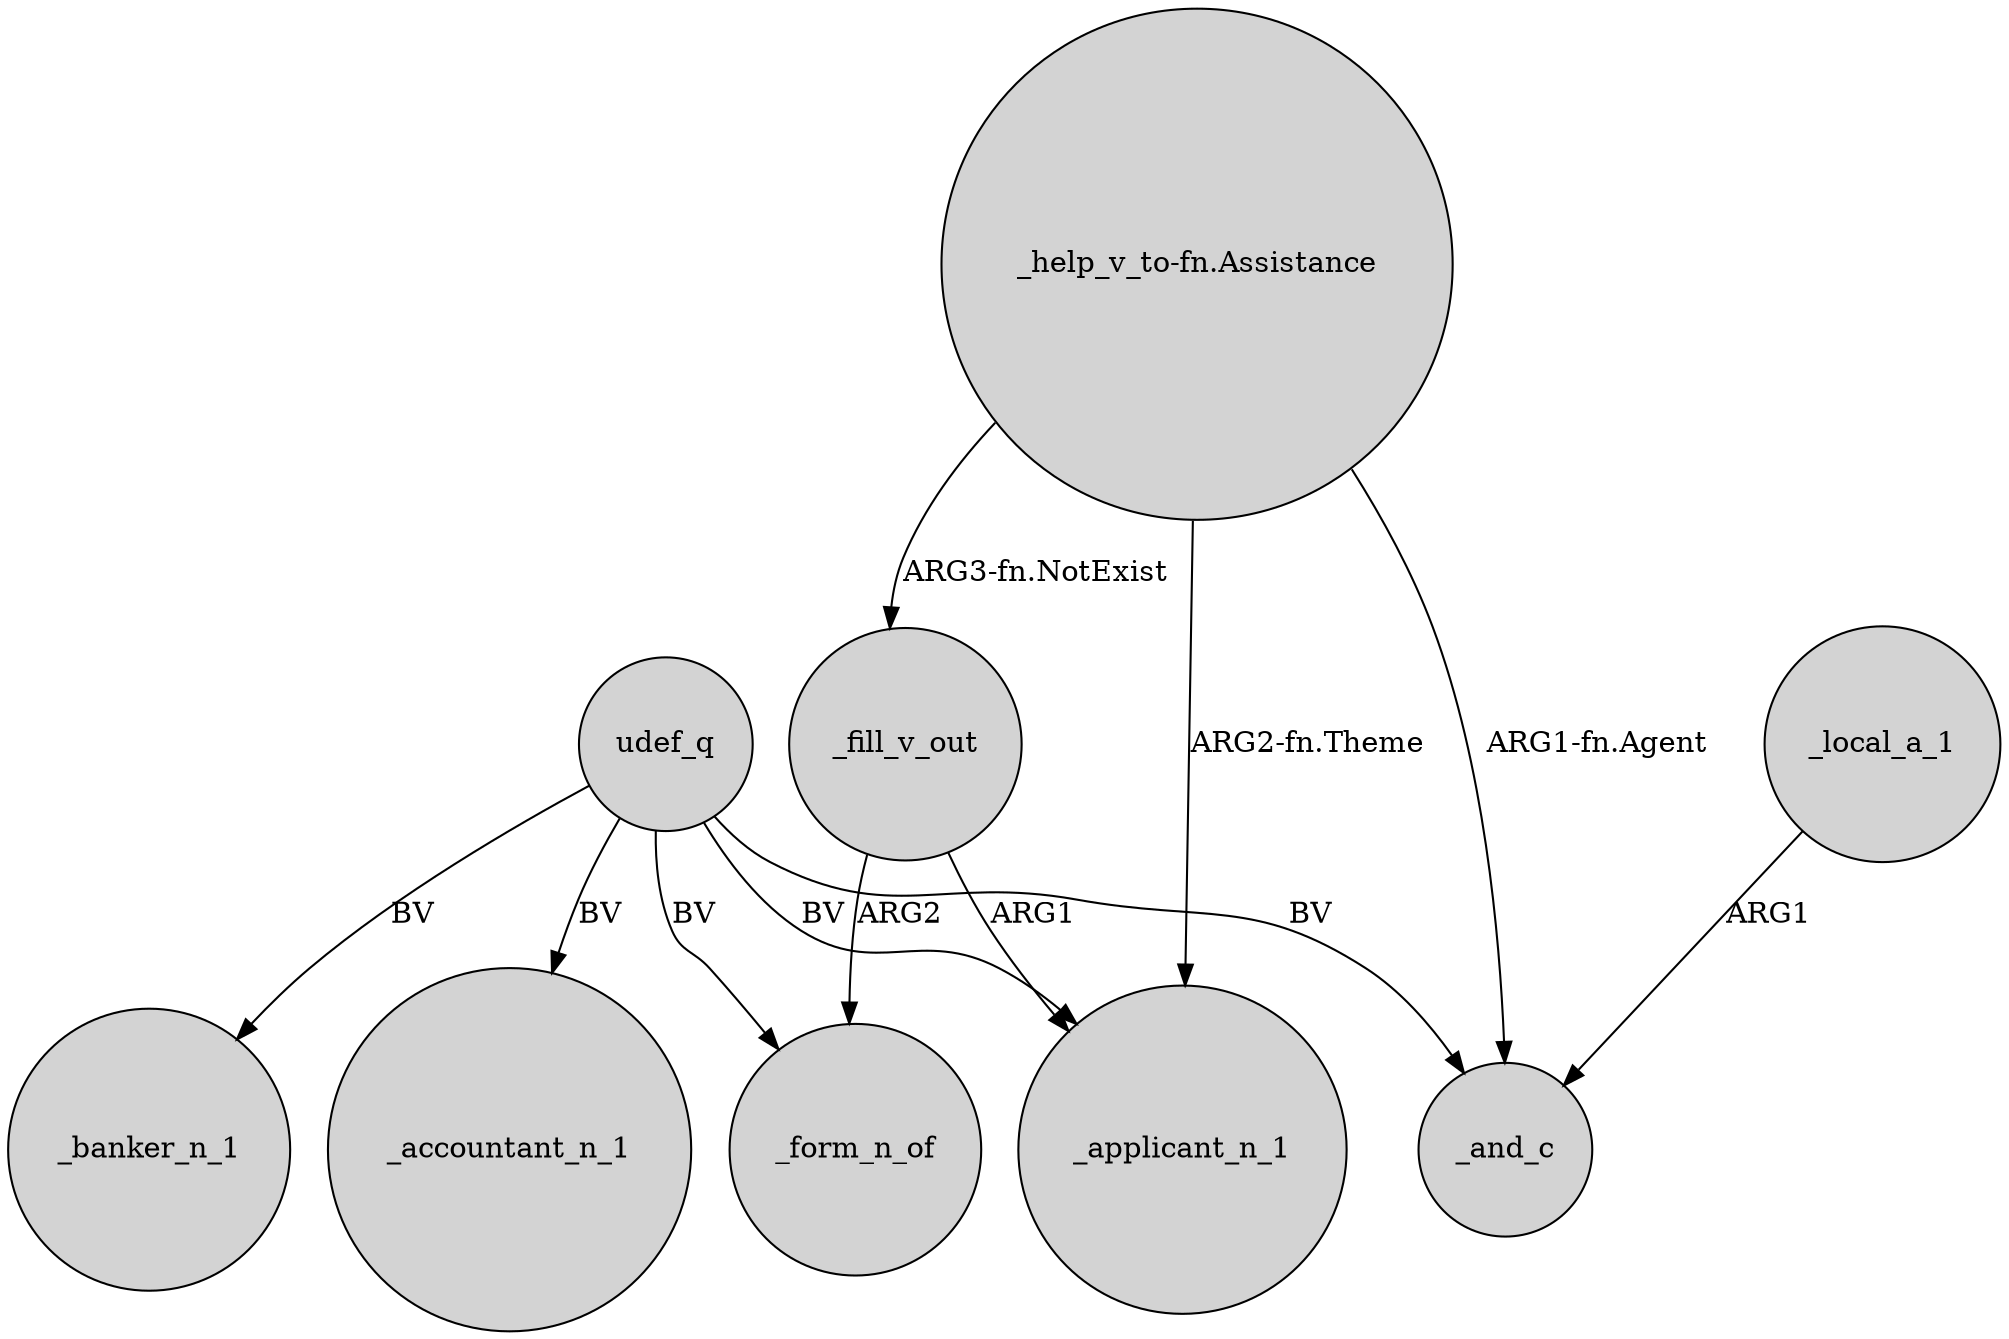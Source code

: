 digraph {
	node [shape=circle style=filled]
	udef_q -> _accountant_n_1 [label=BV]
	udef_q -> _applicant_n_1 [label=BV]
	udef_q -> _banker_n_1 [label=BV]
	"_help_v_to-fn.Assistance" -> _and_c [label="ARG1-fn.Agent"]
	udef_q -> _and_c [label=BV]
	_fill_v_out -> _form_n_of [label=ARG2]
	_fill_v_out -> _applicant_n_1 [label=ARG1]
	_local_a_1 -> _and_c [label=ARG1]
	"_help_v_to-fn.Assistance" -> _applicant_n_1 [label="ARG2-fn.Theme"]
	"_help_v_to-fn.Assistance" -> _fill_v_out [label="ARG3-fn.NotExist"]
	udef_q -> _form_n_of [label=BV]
}
